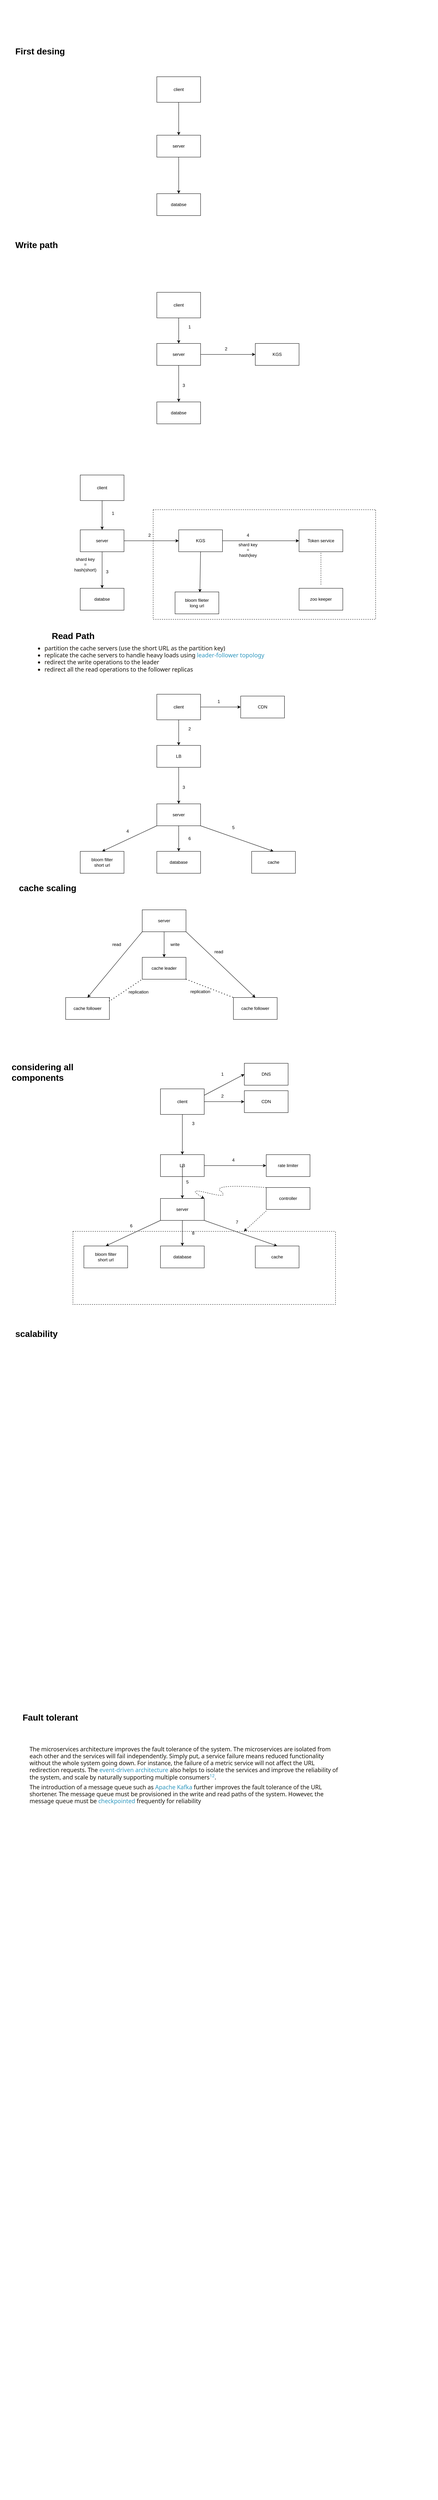 <mxfile version="24.7.17">
  <diagram name="Page-1" id="XG6kTlbUiC65EXP4oLxX">
    <mxGraphModel dx="1811" dy="2962" grid="1" gridSize="10" guides="1" tooltips="1" connect="1" arrows="1" fold="1" page="1" pageScale="1" pageWidth="827" pageHeight="1169" math="0" shadow="0">
      <root>
        <mxCell id="0" />
        <mxCell id="1" parent="0" />
        <mxCell id="hkUYqx7d3SaLa9oezbLV-2" value="" style="endArrow=classic;html=1;rounded=0;exitX=0.5;exitY=0;exitDx=0;exitDy=0;entryX=0.5;entryY=1;entryDx=0;entryDy=0;noEdgeStyle=1;orthogonal=1;" edge="1" parent="1" source="hkUYqx7d3SaLa9oezbLV-6" target="hkUYqx7d3SaLa9oezbLV-3">
          <mxGeometry width="50" height="50" relative="1" as="geometry">
            <mxPoint x="420" y="-1765" as="sourcePoint" />
            <mxPoint x="510" y="-1770" as="targetPoint" />
            <Array as="points">
              <mxPoint x="320" y="-1828" />
              <mxPoint x="320" y="-1760" />
            </Array>
          </mxGeometry>
        </mxCell>
        <mxCell id="hkUYqx7d3SaLa9oezbLV-3" value="server" style="rounded=0;whiteSpace=wrap;html=1;direction=west;" vertex="1" parent="1">
          <mxGeometry x="260" y="-1740" width="120" height="60" as="geometry" />
        </mxCell>
        <mxCell id="hkUYqx7d3SaLa9oezbLV-4" value="databse" style="rounded=0;whiteSpace=wrap;html=1;direction=west;" vertex="1" parent="1">
          <mxGeometry x="260" y="-1580" width="120" height="60" as="geometry" />
        </mxCell>
        <mxCell id="hkUYqx7d3SaLa9oezbLV-5" value="" style="endArrow=classic;html=1;rounded=0;entryX=0.5;entryY=1;entryDx=0;entryDy=0;exitX=0.5;exitY=0;exitDx=0;exitDy=0;noEdgeStyle=1;orthogonal=1;" edge="1" parent="1" source="hkUYqx7d3SaLa9oezbLV-3" target="hkUYqx7d3SaLa9oezbLV-4">
          <mxGeometry width="50" height="50" relative="1" as="geometry">
            <mxPoint x="650" y="-1550" as="sourcePoint" />
            <mxPoint x="700" y="-1600" as="targetPoint" />
            <Array as="points">
              <mxPoint x="320" y="-1668" />
              <mxPoint x="320" y="-1592" />
            </Array>
          </mxGeometry>
        </mxCell>
        <mxCell id="hkUYqx7d3SaLa9oezbLV-6" value="client" style="rounded=0;whiteSpace=wrap;html=1;direction=west;" vertex="1" parent="1">
          <mxGeometry x="260" y="-1900" width="120" height="70" as="geometry" />
        </mxCell>
        <mxCell id="hkUYqx7d3SaLa9oezbLV-8" value="" style="endArrow=classic;html=1;rounded=0;exitX=0.5;exitY=0;exitDx=0;exitDy=0;entryX=0.5;entryY=1;entryDx=0;entryDy=0;noEdgeStyle=1;orthogonal=1;" edge="1" parent="1" source="hkUYqx7d3SaLa9oezbLV-12" target="hkUYqx7d3SaLa9oezbLV-9">
          <mxGeometry width="50" height="50" relative="1" as="geometry">
            <mxPoint x="420" y="-1195" as="sourcePoint" />
            <mxPoint x="510" y="-1200" as="targetPoint" />
            <Array as="points">
              <mxPoint x="320" y="-1258" />
              <mxPoint x="320" y="-1190" />
            </Array>
          </mxGeometry>
        </mxCell>
        <mxCell id="hkUYqx7d3SaLa9oezbLV-9" value="server" style="rounded=0;whiteSpace=wrap;html=1;direction=west;" vertex="1" parent="1">
          <mxGeometry x="260" y="-1170" width="120" height="60" as="geometry" />
        </mxCell>
        <mxCell id="hkUYqx7d3SaLa9oezbLV-10" value="databse" style="rounded=0;whiteSpace=wrap;html=1;direction=west;" vertex="1" parent="1">
          <mxGeometry x="260" y="-1010" width="120" height="60" as="geometry" />
        </mxCell>
        <mxCell id="hkUYqx7d3SaLa9oezbLV-11" value="" style="endArrow=classic;html=1;rounded=0;entryX=0.5;entryY=1;entryDx=0;entryDy=0;exitX=0.5;exitY=0;exitDx=0;exitDy=0;noEdgeStyle=1;orthogonal=1;" edge="1" parent="1" source="hkUYqx7d3SaLa9oezbLV-9" target="hkUYqx7d3SaLa9oezbLV-10">
          <mxGeometry width="50" height="50" relative="1" as="geometry">
            <mxPoint x="650" y="-980" as="sourcePoint" />
            <mxPoint x="700" y="-1030" as="targetPoint" />
            <Array as="points">
              <mxPoint x="320" y="-1098" />
              <mxPoint x="320" y="-1022" />
            </Array>
          </mxGeometry>
        </mxCell>
        <mxCell id="hkUYqx7d3SaLa9oezbLV-12" value="client" style="rounded=0;whiteSpace=wrap;html=1;direction=west;" vertex="1" parent="1">
          <mxGeometry x="260" y="-1310" width="120" height="70" as="geometry" />
        </mxCell>
        <mxCell id="hkUYqx7d3SaLa9oezbLV-13" value="KGS" style="rounded=0;whiteSpace=wrap;html=1;" vertex="1" parent="1">
          <mxGeometry x="530" y="-1170" width="120" height="60" as="geometry" />
        </mxCell>
        <mxCell id="hkUYqx7d3SaLa9oezbLV-14" value="" style="endArrow=classic;html=1;rounded=0;entryX=0;entryY=0.5;entryDx=0;entryDy=0;exitX=0;exitY=0.5;exitDx=0;exitDy=0;" edge="1" parent="1" source="hkUYqx7d3SaLa9oezbLV-9" target="hkUYqx7d3SaLa9oezbLV-13">
          <mxGeometry width="50" height="50" relative="1" as="geometry">
            <mxPoint x="340" y="-1110" as="sourcePoint" />
            <mxPoint x="390" y="-1160" as="targetPoint" />
          </mxGeometry>
        </mxCell>
        <mxCell id="hkUYqx7d3SaLa9oezbLV-15" value="1" style="text;html=1;align=center;verticalAlign=middle;whiteSpace=wrap;rounded=0;" vertex="1" parent="1">
          <mxGeometry x="320" y="-1230" width="60" height="30" as="geometry" />
        </mxCell>
        <mxCell id="hkUYqx7d3SaLa9oezbLV-16" value="2" style="text;html=1;align=center;verticalAlign=middle;whiteSpace=wrap;rounded=0;" vertex="1" parent="1">
          <mxGeometry x="420" y="-1170" width="60" height="30" as="geometry" />
        </mxCell>
        <mxCell id="hkUYqx7d3SaLa9oezbLV-17" value="3" style="text;html=1;align=center;verticalAlign=middle;whiteSpace=wrap;rounded=0;" vertex="1" parent="1">
          <mxGeometry x="304" y="-1070" width="60" height="30" as="geometry" />
        </mxCell>
        <mxCell id="hkUYqx7d3SaLa9oezbLV-33" value="" style="endArrow=classic;html=1;rounded=0;exitX=0.5;exitY=0;exitDx=0;exitDy=0;entryX=0.5;entryY=1;entryDx=0;entryDy=0;noEdgeStyle=1;orthogonal=1;" edge="1" parent="1" source="hkUYqx7d3SaLa9oezbLV-37" target="hkUYqx7d3SaLa9oezbLV-34">
          <mxGeometry width="50" height="50" relative="1" as="geometry">
            <mxPoint x="210" y="-685" as="sourcePoint" />
            <mxPoint x="300" y="-690" as="targetPoint" />
            <Array as="points">
              <mxPoint x="110" y="-748" />
              <mxPoint x="110" y="-680" />
            </Array>
          </mxGeometry>
        </mxCell>
        <mxCell id="hkUYqx7d3SaLa9oezbLV-34" value="server" style="rounded=0;whiteSpace=wrap;html=1;direction=west;" vertex="1" parent="1">
          <mxGeometry x="50" y="-660" width="120" height="60" as="geometry" />
        </mxCell>
        <mxCell id="hkUYqx7d3SaLa9oezbLV-35" value="databse" style="rounded=0;whiteSpace=wrap;html=1;direction=west;" vertex="1" parent="1">
          <mxGeometry x="50" y="-500" width="120" height="60" as="geometry" />
        </mxCell>
        <mxCell id="hkUYqx7d3SaLa9oezbLV-36" value="" style="endArrow=classic;html=1;rounded=0;entryX=0.5;entryY=1;entryDx=0;entryDy=0;exitX=0.5;exitY=0;exitDx=0;exitDy=0;noEdgeStyle=1;orthogonal=1;" edge="1" parent="1" source="hkUYqx7d3SaLa9oezbLV-34" target="hkUYqx7d3SaLa9oezbLV-35">
          <mxGeometry width="50" height="50" relative="1" as="geometry">
            <mxPoint x="440" y="-470" as="sourcePoint" />
            <mxPoint x="490" y="-520" as="targetPoint" />
            <Array as="points">
              <mxPoint x="110" y="-588" />
              <mxPoint x="110" y="-512" />
            </Array>
          </mxGeometry>
        </mxCell>
        <mxCell id="hkUYqx7d3SaLa9oezbLV-37" value="client" style="rounded=0;whiteSpace=wrap;html=1;direction=west;" vertex="1" parent="1">
          <mxGeometry x="50" y="-810" width="120" height="70" as="geometry" />
        </mxCell>
        <mxCell id="hkUYqx7d3SaLa9oezbLV-38" value="KGS" style="rounded=0;whiteSpace=wrap;html=1;" vertex="1" parent="1">
          <mxGeometry x="320" y="-660" width="120" height="60" as="geometry" />
        </mxCell>
        <mxCell id="hkUYqx7d3SaLa9oezbLV-39" value="" style="endArrow=classic;html=1;rounded=0;entryX=0;entryY=0.5;entryDx=0;entryDy=0;exitX=0;exitY=0.5;exitDx=0;exitDy=0;" edge="1" parent="1" source="hkUYqx7d3SaLa9oezbLV-34" target="hkUYqx7d3SaLa9oezbLV-38">
          <mxGeometry width="50" height="50" relative="1" as="geometry">
            <mxPoint x="130" y="-600" as="sourcePoint" />
            <mxPoint x="180" y="-650" as="targetPoint" />
          </mxGeometry>
        </mxCell>
        <mxCell id="hkUYqx7d3SaLa9oezbLV-40" value="1" style="text;html=1;align=center;verticalAlign=middle;whiteSpace=wrap;rounded=0;" vertex="1" parent="1">
          <mxGeometry x="110" y="-720" width="60" height="30" as="geometry" />
        </mxCell>
        <mxCell id="hkUYqx7d3SaLa9oezbLV-41" value="2" style="text;html=1;align=center;verticalAlign=middle;whiteSpace=wrap;rounded=0;" vertex="1" parent="1">
          <mxGeometry x="210" y="-660" width="60" height="30" as="geometry" />
        </mxCell>
        <mxCell id="hkUYqx7d3SaLa9oezbLV-42" value="3" style="text;html=1;align=center;verticalAlign=middle;whiteSpace=wrap;rounded=0;" vertex="1" parent="1">
          <mxGeometry x="94" y="-560" width="60" height="30" as="geometry" />
        </mxCell>
        <mxCell id="hkUYqx7d3SaLa9oezbLV-43" value="Token service" style="rounded=0;whiteSpace=wrap;html=1;" vertex="1" parent="1">
          <mxGeometry x="650" y="-660" width="120" height="60" as="geometry" />
        </mxCell>
        <mxCell id="hkUYqx7d3SaLa9oezbLV-44" value="" style="endArrow=classic;html=1;rounded=0;entryX=0;entryY=0.5;entryDx=0;entryDy=0;exitX=1;exitY=0.5;exitDx=0;exitDy=0;" edge="1" parent="1" source="hkUYqx7d3SaLa9oezbLV-38" target="hkUYqx7d3SaLa9oezbLV-43">
          <mxGeometry width="50" height="50" relative="1" as="geometry">
            <mxPoint x="340" y="-730" as="sourcePoint" />
            <mxPoint x="390" y="-780" as="targetPoint" />
          </mxGeometry>
        </mxCell>
        <mxCell id="hkUYqx7d3SaLa9oezbLV-45" value="4" style="text;html=1;align=center;verticalAlign=middle;whiteSpace=wrap;rounded=0;" vertex="1" parent="1">
          <mxGeometry x="480" y="-660" width="60" height="30" as="geometry" />
        </mxCell>
        <mxCell id="hkUYqx7d3SaLa9oezbLV-46" value="bloom fileter&lt;br&gt;long url" style="rounded=0;whiteSpace=wrap;html=1;" vertex="1" parent="1">
          <mxGeometry x="310" y="-490" width="120" height="60" as="geometry" />
        </mxCell>
        <mxCell id="hkUYqx7d3SaLa9oezbLV-47" value="zoo keeper" style="rounded=0;whiteSpace=wrap;html=1;" vertex="1" parent="1">
          <mxGeometry x="650" y="-500" width="120" height="60" as="geometry" />
        </mxCell>
        <mxCell id="hkUYqx7d3SaLa9oezbLV-48" value="" style="endArrow=none;dashed=1;html=1;rounded=0;entryX=0.5;entryY=1;entryDx=0;entryDy=0;" edge="1" parent="1" target="hkUYqx7d3SaLa9oezbLV-43">
          <mxGeometry width="50" height="50" relative="1" as="geometry">
            <mxPoint x="710" y="-510" as="sourcePoint" />
            <mxPoint x="720" y="-600" as="targetPoint" />
          </mxGeometry>
        </mxCell>
        <mxCell id="hkUYqx7d3SaLa9oezbLV-49" value="shard key = hash(key" style="text;html=1;align=center;verticalAlign=middle;whiteSpace=wrap;rounded=0;" vertex="1" parent="1">
          <mxGeometry x="480" y="-620" width="60" height="30" as="geometry" />
        </mxCell>
        <mxCell id="hkUYqx7d3SaLa9oezbLV-50" value="" style="endArrow=classic;html=1;rounded=0;entryX=0.567;entryY=0.017;entryDx=0;entryDy=0;entryPerimeter=0;exitX=0.5;exitY=1;exitDx=0;exitDy=0;" edge="1" parent="1" source="hkUYqx7d3SaLa9oezbLV-38" target="hkUYqx7d3SaLa9oezbLV-46">
          <mxGeometry width="50" height="50" relative="1" as="geometry">
            <mxPoint x="340" y="-640" as="sourcePoint" />
            <mxPoint x="390" y="-690" as="targetPoint" />
          </mxGeometry>
        </mxCell>
        <mxCell id="hkUYqx7d3SaLa9oezbLV-52" value="shard key = hash(short)" style="text;html=1;align=center;verticalAlign=middle;whiteSpace=wrap;rounded=0;" vertex="1" parent="1">
          <mxGeometry x="34" y="-580" width="60" height="30" as="geometry" />
        </mxCell>
        <mxCell id="hkUYqx7d3SaLa9oezbLV-53" value="" style="swimlane;startSize=0;dashed=1;" vertex="1" parent="1">
          <mxGeometry x="250" y="-715" width="610" height="300" as="geometry" />
        </mxCell>
        <mxCell id="hkUYqx7d3SaLa9oezbLV-56" value="&lt;h1 style=&quot;margin-top: 0px;&quot;&gt;Read Path&lt;/h1&gt;" style="text;html=1;whiteSpace=wrap;overflow=hidden;rounded=0;" vertex="1" parent="1">
          <mxGeometry x="-30" y="-390" width="180" height="120" as="geometry" />
        </mxCell>
        <mxCell id="hkUYqx7d3SaLa9oezbLV-57" value="" style="endArrow=classic;html=1;rounded=0;exitX=0.5;exitY=0;exitDx=0;exitDy=0;entryX=0.5;entryY=1;entryDx=0;entryDy=0;noEdgeStyle=1;orthogonal=1;" edge="1" parent="1" source="hkUYqx7d3SaLa9oezbLV-61" target="hkUYqx7d3SaLa9oezbLV-58">
          <mxGeometry width="50" height="50" relative="1" as="geometry">
            <mxPoint x="420" y="-95" as="sourcePoint" />
            <mxPoint x="510" y="-100" as="targetPoint" />
            <Array as="points">
              <mxPoint x="320" y="-158" />
              <mxPoint x="320" y="-90" />
            </Array>
          </mxGeometry>
        </mxCell>
        <mxCell id="hkUYqx7d3SaLa9oezbLV-58" value="LB" style="rounded=0;whiteSpace=wrap;html=1;direction=west;" vertex="1" parent="1">
          <mxGeometry x="260" y="-70" width="120" height="60" as="geometry" />
        </mxCell>
        <mxCell id="hkUYqx7d3SaLa9oezbLV-59" value="server" style="rounded=0;whiteSpace=wrap;html=1;direction=west;" vertex="1" parent="1">
          <mxGeometry x="260" y="90" width="120" height="60" as="geometry" />
        </mxCell>
        <mxCell id="hkUYqx7d3SaLa9oezbLV-60" value="" style="endArrow=classic;html=1;rounded=0;entryX=0.5;entryY=1;entryDx=0;entryDy=0;exitX=0.5;exitY=0;exitDx=0;exitDy=0;noEdgeStyle=1;orthogonal=1;" edge="1" parent="1" source="hkUYqx7d3SaLa9oezbLV-58" target="hkUYqx7d3SaLa9oezbLV-59">
          <mxGeometry width="50" height="50" relative="1" as="geometry">
            <mxPoint x="650" y="120" as="sourcePoint" />
            <mxPoint x="700" y="70" as="targetPoint" />
            <Array as="points">
              <mxPoint x="320" y="2" />
              <mxPoint x="320" y="78" />
            </Array>
          </mxGeometry>
        </mxCell>
        <mxCell id="hkUYqx7d3SaLa9oezbLV-61" value="client" style="rounded=0;whiteSpace=wrap;html=1;direction=west;" vertex="1" parent="1">
          <mxGeometry x="260" y="-210" width="120" height="70" as="geometry" />
        </mxCell>
        <mxCell id="hkUYqx7d3SaLa9oezbLV-62" value="database" style="rounded=0;whiteSpace=wrap;html=1;" vertex="1" parent="1">
          <mxGeometry x="260" y="220" width="120" height="60" as="geometry" />
        </mxCell>
        <mxCell id="hkUYqx7d3SaLa9oezbLV-63" value="" style="endArrow=classic;html=1;rounded=0;entryX=0.5;entryY=0;entryDx=0;entryDy=0;exitX=0.5;exitY=0;exitDx=0;exitDy=0;" edge="1" parent="1" source="hkUYqx7d3SaLa9oezbLV-59" target="hkUYqx7d3SaLa9oezbLV-62">
          <mxGeometry width="50" height="50" relative="1" as="geometry">
            <mxPoint x="340" y="-10" as="sourcePoint" />
            <mxPoint x="390" y="-60" as="targetPoint" />
          </mxGeometry>
        </mxCell>
        <mxCell id="hkUYqx7d3SaLa9oezbLV-64" value="2" style="text;html=1;align=center;verticalAlign=middle;whiteSpace=wrap;rounded=0;" vertex="1" parent="1">
          <mxGeometry x="320" y="-130" width="60" height="30" as="geometry" />
        </mxCell>
        <mxCell id="hkUYqx7d3SaLa9oezbLV-66" value="3" style="text;html=1;align=center;verticalAlign=middle;whiteSpace=wrap;rounded=0;" vertex="1" parent="1">
          <mxGeometry x="304" y="30" width="60" height="30" as="geometry" />
        </mxCell>
        <mxCell id="hkUYqx7d3SaLa9oezbLV-67" value="CDN" style="rounded=0;whiteSpace=wrap;html=1;" vertex="1" parent="1">
          <mxGeometry x="490" y="-205" width="120" height="60" as="geometry" />
        </mxCell>
        <mxCell id="hkUYqx7d3SaLa9oezbLV-68" value="1" style="text;html=1;align=center;verticalAlign=middle;whiteSpace=wrap;rounded=0;" vertex="1" parent="1">
          <mxGeometry x="400" y="-205" width="60" height="30" as="geometry" />
        </mxCell>
        <mxCell id="hkUYqx7d3SaLa9oezbLV-69" value="" style="endArrow=classic;html=1;rounded=0;entryX=0;entryY=0.5;entryDx=0;entryDy=0;exitX=0;exitY=0.5;exitDx=0;exitDy=0;" edge="1" parent="1" source="hkUYqx7d3SaLa9oezbLV-61" target="hkUYqx7d3SaLa9oezbLV-67">
          <mxGeometry width="50" height="50" relative="1" as="geometry">
            <mxPoint x="340" y="10" as="sourcePoint" />
            <mxPoint x="390" y="-40" as="targetPoint" />
          </mxGeometry>
        </mxCell>
        <mxCell id="hkUYqx7d3SaLa9oezbLV-70" value="cache" style="rounded=0;whiteSpace=wrap;html=1;" vertex="1" parent="1">
          <mxGeometry x="520" y="220" width="120" height="60" as="geometry" />
        </mxCell>
        <mxCell id="hkUYqx7d3SaLa9oezbLV-71" value="bloom filter&lt;br&gt;short url" style="rounded=0;whiteSpace=wrap;html=1;" vertex="1" parent="1">
          <mxGeometry x="50" y="220" width="120" height="60" as="geometry" />
        </mxCell>
        <mxCell id="hkUYqx7d3SaLa9oezbLV-72" value="" style="endArrow=classic;html=1;rounded=0;entryX=0.5;entryY=0;entryDx=0;entryDy=0;exitX=1;exitY=0;exitDx=0;exitDy=0;" edge="1" parent="1" source="hkUYqx7d3SaLa9oezbLV-59" target="hkUYqx7d3SaLa9oezbLV-71">
          <mxGeometry width="50" height="50" relative="1" as="geometry">
            <mxPoint x="340" y="10" as="sourcePoint" />
            <mxPoint x="390" y="-40" as="targetPoint" />
          </mxGeometry>
        </mxCell>
        <mxCell id="hkUYqx7d3SaLa9oezbLV-76" value="" style="endArrow=classic;html=1;rounded=0;entryX=0.5;entryY=0;entryDx=0;entryDy=0;exitX=0;exitY=0;exitDx=0;exitDy=0;" edge="1" parent="1" source="hkUYqx7d3SaLa9oezbLV-59" target="hkUYqx7d3SaLa9oezbLV-70">
          <mxGeometry width="50" height="50" relative="1" as="geometry">
            <mxPoint x="340" y="10" as="sourcePoint" />
            <mxPoint x="390" y="-40" as="targetPoint" />
          </mxGeometry>
        </mxCell>
        <mxCell id="hkUYqx7d3SaLa9oezbLV-77" value="4" style="text;html=1;align=center;verticalAlign=middle;whiteSpace=wrap;rounded=0;" vertex="1" parent="1">
          <mxGeometry x="150" y="150" width="60" height="30" as="geometry" />
        </mxCell>
        <mxCell id="hkUYqx7d3SaLa9oezbLV-78" value="5" style="text;html=1;align=center;verticalAlign=middle;whiteSpace=wrap;rounded=0;" vertex="1" parent="1">
          <mxGeometry x="440" y="140" width="60" height="30" as="geometry" />
        </mxCell>
        <mxCell id="hkUYqx7d3SaLa9oezbLV-79" value="6" style="text;html=1;align=center;verticalAlign=middle;whiteSpace=wrap;rounded=0;" vertex="1" parent="1">
          <mxGeometry x="320" y="170" width="60" height="30" as="geometry" />
        </mxCell>
        <mxCell id="hkUYqx7d3SaLa9oezbLV-84" value="&lt;h1 style=&quot;margin-top: 0px;&quot;&gt;&lt;ul style=&quot;margin: 0.5rem 0px; padding-left: 2.5rem; color: rgb(22, 18, 9); font-family: system-ui, -apple-system, &amp;quot;Segoe UI&amp;quot;, Roboto, Emoji, Helvetica, Arial, sans-serif; font-size: 16px; font-weight: 400; background-color: rgb(255, 255, 255);&quot;&gt;&lt;li&gt;partition the cache servers (use the short URL as the partition key)&lt;/li&gt;&lt;li&gt;replicate the cache servers to handle heavy loads using&amp;nbsp;&lt;a style=&quot;background-color: transparent; text-decoration-line: none; color: rgb(45, 150, 189); overflow-wrap: break-word;&quot; rel=&quot;noopener noreffer&quot; target=&quot;_blank&quot; href=&quot;https://redis.io/docs/management/replication/&quot;&gt;leader-follower topology&lt;/a&gt;&lt;/li&gt;&lt;li&gt;redirect the write operations to the leader&lt;/li&gt;&lt;li&gt;redirect all the read operations to the follower replicas&lt;/li&gt;&lt;/ul&gt;&lt;/h1&gt;" style="text;html=1;whiteSpace=wrap;overflow=hidden;rounded=0;" vertex="1" parent="1">
          <mxGeometry x="-90" y="-360" width="730" height="120" as="geometry" />
        </mxCell>
        <mxCell id="hkUYqx7d3SaLa9oezbLV-87" value="&lt;h1 style=&quot;margin-top: 0px;&quot;&gt;cache scaling&lt;/h1&gt;" style="text;html=1;whiteSpace=wrap;overflow=hidden;rounded=0;" vertex="1" parent="1">
          <mxGeometry x="-120" y="300" width="180" height="120" as="geometry" />
        </mxCell>
        <mxCell id="hkUYqx7d3SaLa9oezbLV-88" value="server" style="rounded=0;whiteSpace=wrap;html=1;direction=west;" vertex="1" parent="1">
          <mxGeometry x="220" y="380" width="120" height="60" as="geometry" />
        </mxCell>
        <mxCell id="hkUYqx7d3SaLa9oezbLV-89" value="cache leader" style="rounded=0;whiteSpace=wrap;html=1;" vertex="1" parent="1">
          <mxGeometry x="220" y="510" width="120" height="60" as="geometry" />
        </mxCell>
        <mxCell id="hkUYqx7d3SaLa9oezbLV-90" value="" style="endArrow=classic;html=1;rounded=0;entryX=0.5;entryY=0;entryDx=0;entryDy=0;exitX=0.5;exitY=0;exitDx=0;exitDy=0;" edge="1" parent="1" source="hkUYqx7d3SaLa9oezbLV-88" target="hkUYqx7d3SaLa9oezbLV-89">
          <mxGeometry width="50" height="50" relative="1" as="geometry">
            <mxPoint x="300" y="280" as="sourcePoint" />
            <mxPoint x="350" y="230" as="targetPoint" />
          </mxGeometry>
        </mxCell>
        <mxCell id="hkUYqx7d3SaLa9oezbLV-91" value="cache follower" style="rounded=0;whiteSpace=wrap;html=1;" vertex="1" parent="1">
          <mxGeometry x="470" y="620" width="120" height="60" as="geometry" />
        </mxCell>
        <mxCell id="hkUYqx7d3SaLa9oezbLV-92" value="cache follower" style="rounded=0;whiteSpace=wrap;html=1;" vertex="1" parent="1">
          <mxGeometry x="10" y="620" width="120" height="60" as="geometry" />
        </mxCell>
        <mxCell id="hkUYqx7d3SaLa9oezbLV-93" value="" style="endArrow=classic;html=1;rounded=0;entryX=0.5;entryY=0;entryDx=0;entryDy=0;exitX=1;exitY=0;exitDx=0;exitDy=0;" edge="1" parent="1" source="hkUYqx7d3SaLa9oezbLV-88" target="hkUYqx7d3SaLa9oezbLV-92">
          <mxGeometry width="50" height="50" relative="1" as="geometry">
            <mxPoint x="300" y="300" as="sourcePoint" />
            <mxPoint x="350" y="250" as="targetPoint" />
          </mxGeometry>
        </mxCell>
        <mxCell id="hkUYqx7d3SaLa9oezbLV-94" value="" style="endArrow=classic;html=1;rounded=0;entryX=0.5;entryY=0;entryDx=0;entryDy=0;exitX=0;exitY=0;exitDx=0;exitDy=0;" edge="1" parent="1" source="hkUYqx7d3SaLa9oezbLV-88" target="hkUYqx7d3SaLa9oezbLV-91">
          <mxGeometry width="50" height="50" relative="1" as="geometry">
            <mxPoint x="300" y="300" as="sourcePoint" />
            <mxPoint x="350" y="250" as="targetPoint" />
          </mxGeometry>
        </mxCell>
        <mxCell id="hkUYqx7d3SaLa9oezbLV-95" value="read" style="text;html=1;align=center;verticalAlign=middle;whiteSpace=wrap;rounded=0;" vertex="1" parent="1">
          <mxGeometry x="120" y="460" width="60" height="30" as="geometry" />
        </mxCell>
        <mxCell id="hkUYqx7d3SaLa9oezbLV-96" value="read" style="text;html=1;align=center;verticalAlign=middle;whiteSpace=wrap;rounded=0;" vertex="1" parent="1">
          <mxGeometry x="400" y="480" width="60" height="30" as="geometry" />
        </mxCell>
        <mxCell id="hkUYqx7d3SaLa9oezbLV-97" value="write" style="text;html=1;align=center;verticalAlign=middle;whiteSpace=wrap;rounded=0;" vertex="1" parent="1">
          <mxGeometry x="280" y="460" width="60" height="30" as="geometry" />
        </mxCell>
        <mxCell id="hkUYqx7d3SaLa9oezbLV-98" value="" style="endArrow=none;dashed=1;html=1;dashPattern=1 3;strokeWidth=2;rounded=0;entryX=0;entryY=1;entryDx=0;entryDy=0;exitX=1;exitY=0;exitDx=0;exitDy=0;" edge="1" parent="1" source="hkUYqx7d3SaLa9oezbLV-92" target="hkUYqx7d3SaLa9oezbLV-89">
          <mxGeometry width="50" height="50" relative="1" as="geometry">
            <mxPoint x="340" y="390" as="sourcePoint" />
            <mxPoint x="390" y="340" as="targetPoint" />
            <Array as="points">
              <mxPoint x="130" y="630" />
            </Array>
          </mxGeometry>
        </mxCell>
        <mxCell id="hkUYqx7d3SaLa9oezbLV-99" value="" style="endArrow=none;dashed=1;html=1;dashPattern=1 3;strokeWidth=2;rounded=0;entryX=0;entryY=0;entryDx=0;entryDy=0;exitX=1;exitY=1;exitDx=0;exitDy=0;" edge="1" parent="1" source="hkUYqx7d3SaLa9oezbLV-89" target="hkUYqx7d3SaLa9oezbLV-91">
          <mxGeometry width="50" height="50" relative="1" as="geometry">
            <mxPoint x="360" y="630" as="sourcePoint" />
            <mxPoint x="410" y="580" as="targetPoint" />
          </mxGeometry>
        </mxCell>
        <mxCell id="hkUYqx7d3SaLa9oezbLV-100" value="replication" style="text;html=1;align=center;verticalAlign=middle;whiteSpace=wrap;rounded=0;" vertex="1" parent="1">
          <mxGeometry x="180" y="590" width="60" height="30" as="geometry" />
        </mxCell>
        <mxCell id="hkUYqx7d3SaLa9oezbLV-101" value="replication" style="text;whiteSpace=wrap;html=1;" vertex="1" parent="1">
          <mxGeometry x="350" y="590" width="90" height="40" as="geometry" />
        </mxCell>
        <mxCell id="hkUYqx7d3SaLa9oezbLV-102" value="&lt;h1 style=&quot;margin-top: 0px;&quot;&gt;considering all components&lt;/h1&gt;" style="text;html=1;whiteSpace=wrap;overflow=hidden;rounded=0;" vertex="1" parent="1">
          <mxGeometry x="-140" y="790" width="180" height="120" as="geometry" />
        </mxCell>
        <mxCell id="hkUYqx7d3SaLa9oezbLV-123" value="" style="endArrow=classic;html=1;rounded=0;exitX=0.5;exitY=0;exitDx=0;exitDy=0;entryX=0.5;entryY=1;entryDx=0;entryDy=0;noEdgeStyle=1;orthogonal=1;" edge="1" parent="1" source="hkUYqx7d3SaLa9oezbLV-127" target="hkUYqx7d3SaLa9oezbLV-124">
          <mxGeometry width="50" height="50" relative="1" as="geometry">
            <mxPoint x="430" y="985" as="sourcePoint" />
            <mxPoint x="520" y="980" as="targetPoint" />
            <Array as="points">
              <mxPoint x="330" y="922" />
              <mxPoint x="330" y="990" />
            </Array>
          </mxGeometry>
        </mxCell>
        <mxCell id="hkUYqx7d3SaLa9oezbLV-124" value="LB" style="rounded=0;whiteSpace=wrap;html=1;direction=west;" vertex="1" parent="1">
          <mxGeometry x="270" y="1050" width="120" height="60" as="geometry" />
        </mxCell>
        <mxCell id="hkUYqx7d3SaLa9oezbLV-125" value="server" style="rounded=0;whiteSpace=wrap;html=1;direction=west;" vertex="1" parent="1">
          <mxGeometry x="270" y="1170" width="120" height="60" as="geometry" />
        </mxCell>
        <mxCell id="hkUYqx7d3SaLa9oezbLV-126" value="" style="endArrow=classic;html=1;rounded=0;entryX=0.5;entryY=1;entryDx=0;entryDy=0;exitX=0.5;exitY=0;exitDx=0;exitDy=0;noEdgeStyle=1;orthogonal=1;" edge="1" parent="1" source="hkUYqx7d3SaLa9oezbLV-124" target="hkUYqx7d3SaLa9oezbLV-125">
          <mxGeometry width="50" height="50" relative="1" as="geometry">
            <mxPoint x="660" y="1200" as="sourcePoint" />
            <mxPoint x="710" y="1150" as="targetPoint" />
            <Array as="points">
              <mxPoint x="330" y="1082" />
              <mxPoint x="330" y="1158" />
            </Array>
          </mxGeometry>
        </mxCell>
        <mxCell id="hkUYqx7d3SaLa9oezbLV-127" value="client" style="rounded=0;whiteSpace=wrap;html=1;direction=west;" vertex="1" parent="1">
          <mxGeometry x="270" y="870" width="120" height="70" as="geometry" />
        </mxCell>
        <mxCell id="hkUYqx7d3SaLa9oezbLV-128" value="database" style="rounded=0;whiteSpace=wrap;html=1;" vertex="1" parent="1">
          <mxGeometry x="270" y="1300" width="120" height="60" as="geometry" />
        </mxCell>
        <mxCell id="hkUYqx7d3SaLa9oezbLV-129" value="" style="endArrow=classic;html=1;rounded=0;entryX=0.5;entryY=0;entryDx=0;entryDy=0;exitX=0.5;exitY=0;exitDx=0;exitDy=0;" edge="1" parent="1" source="hkUYqx7d3SaLa9oezbLV-125" target="hkUYqx7d3SaLa9oezbLV-128">
          <mxGeometry width="50" height="50" relative="1" as="geometry">
            <mxPoint x="350" y="1070" as="sourcePoint" />
            <mxPoint x="400" y="1020" as="targetPoint" />
          </mxGeometry>
        </mxCell>
        <mxCell id="hkUYqx7d3SaLa9oezbLV-130" value="3" style="text;html=1;align=center;verticalAlign=middle;whiteSpace=wrap;rounded=0;" vertex="1" parent="1">
          <mxGeometry x="330" y="950" width="60" height="30" as="geometry" />
        </mxCell>
        <mxCell id="hkUYqx7d3SaLa9oezbLV-131" value="5" style="text;html=1;align=center;verticalAlign=middle;whiteSpace=wrap;rounded=0;" vertex="1" parent="1">
          <mxGeometry x="314" y="1110" width="60" height="30" as="geometry" />
        </mxCell>
        <mxCell id="hkUYqx7d3SaLa9oezbLV-132" value="CDN" style="rounded=0;whiteSpace=wrap;html=1;" vertex="1" parent="1">
          <mxGeometry x="500" y="875" width="120" height="60" as="geometry" />
        </mxCell>
        <mxCell id="hkUYqx7d3SaLa9oezbLV-133" value="2" style="text;html=1;align=center;verticalAlign=middle;whiteSpace=wrap;rounded=0;" vertex="1" parent="1">
          <mxGeometry x="410" y="875" width="60" height="30" as="geometry" />
        </mxCell>
        <mxCell id="hkUYqx7d3SaLa9oezbLV-134" value="" style="endArrow=classic;html=1;rounded=0;entryX=0;entryY=0.5;entryDx=0;entryDy=0;exitX=0;exitY=0.5;exitDx=0;exitDy=0;" edge="1" parent="1" source="hkUYqx7d3SaLa9oezbLV-127" target="hkUYqx7d3SaLa9oezbLV-132">
          <mxGeometry width="50" height="50" relative="1" as="geometry">
            <mxPoint x="350" y="1090" as="sourcePoint" />
            <mxPoint x="400" y="1040" as="targetPoint" />
          </mxGeometry>
        </mxCell>
        <mxCell id="hkUYqx7d3SaLa9oezbLV-135" value="cache" style="rounded=0;whiteSpace=wrap;html=1;" vertex="1" parent="1">
          <mxGeometry x="530" y="1300" width="120" height="60" as="geometry" />
        </mxCell>
        <mxCell id="hkUYqx7d3SaLa9oezbLV-136" value="bloom filter&lt;br&gt;short url" style="rounded=0;whiteSpace=wrap;html=1;" vertex="1" parent="1">
          <mxGeometry x="60" y="1300" width="120" height="60" as="geometry" />
        </mxCell>
        <mxCell id="hkUYqx7d3SaLa9oezbLV-137" value="" style="endArrow=classic;html=1;rounded=0;entryX=0.5;entryY=0;entryDx=0;entryDy=0;exitX=1;exitY=0;exitDx=0;exitDy=0;" edge="1" parent="1" source="hkUYqx7d3SaLa9oezbLV-125" target="hkUYqx7d3SaLa9oezbLV-136">
          <mxGeometry width="50" height="50" relative="1" as="geometry">
            <mxPoint x="350" y="1090" as="sourcePoint" />
            <mxPoint x="400" y="1040" as="targetPoint" />
          </mxGeometry>
        </mxCell>
        <mxCell id="hkUYqx7d3SaLa9oezbLV-138" value="" style="endArrow=classic;html=1;rounded=0;entryX=0.5;entryY=0;entryDx=0;entryDy=0;exitX=0;exitY=0;exitDx=0;exitDy=0;" edge="1" parent="1" source="hkUYqx7d3SaLa9oezbLV-125" target="hkUYqx7d3SaLa9oezbLV-135">
          <mxGeometry width="50" height="50" relative="1" as="geometry">
            <mxPoint x="350" y="1090" as="sourcePoint" />
            <mxPoint x="400" y="1040" as="targetPoint" />
          </mxGeometry>
        </mxCell>
        <mxCell id="hkUYqx7d3SaLa9oezbLV-139" value="6" style="text;html=1;align=center;verticalAlign=middle;whiteSpace=wrap;rounded=0;" vertex="1" parent="1">
          <mxGeometry x="160" y="1230" width="60" height="30" as="geometry" />
        </mxCell>
        <mxCell id="hkUYqx7d3SaLa9oezbLV-140" value="7" style="text;html=1;align=center;verticalAlign=middle;whiteSpace=wrap;rounded=0;" vertex="1" parent="1">
          <mxGeometry x="450" y="1220" width="60" height="30" as="geometry" />
        </mxCell>
        <mxCell id="hkUYqx7d3SaLa9oezbLV-141" value="8" style="text;html=1;align=center;verticalAlign=middle;whiteSpace=wrap;rounded=0;" vertex="1" parent="1">
          <mxGeometry x="330" y="1250" width="60" height="30" as="geometry" />
        </mxCell>
        <mxCell id="hkUYqx7d3SaLa9oezbLV-142" value="DNS" style="rounded=0;whiteSpace=wrap;html=1;" vertex="1" parent="1">
          <mxGeometry x="500" y="800" width="120" height="60" as="geometry" />
        </mxCell>
        <mxCell id="hkUYqx7d3SaLa9oezbLV-143" value="" style="endArrow=classic;html=1;rounded=0;entryX=0;entryY=0.5;entryDx=0;entryDy=0;exitX=0;exitY=0.75;exitDx=0;exitDy=0;" edge="1" parent="1" source="hkUYqx7d3SaLa9oezbLV-127" target="hkUYqx7d3SaLa9oezbLV-142">
          <mxGeometry width="50" height="50" relative="1" as="geometry">
            <mxPoint x="340" y="970" as="sourcePoint" />
            <mxPoint x="390" y="920" as="targetPoint" />
          </mxGeometry>
        </mxCell>
        <mxCell id="hkUYqx7d3SaLa9oezbLV-144" value="1" style="text;html=1;align=center;verticalAlign=middle;whiteSpace=wrap;rounded=0;" vertex="1" parent="1">
          <mxGeometry x="410" y="815" width="60" height="30" as="geometry" />
        </mxCell>
        <mxCell id="hkUYqx7d3SaLa9oezbLV-145" value="rate limiter" style="rounded=0;whiteSpace=wrap;html=1;" vertex="1" parent="1">
          <mxGeometry x="560" y="1050" width="120" height="60" as="geometry" />
        </mxCell>
        <mxCell id="hkUYqx7d3SaLa9oezbLV-146" value="" style="endArrow=classic;html=1;rounded=0;entryX=0;entryY=0.5;entryDx=0;entryDy=0;exitX=0;exitY=0.5;exitDx=0;exitDy=0;" edge="1" parent="1" source="hkUYqx7d3SaLa9oezbLV-124" target="hkUYqx7d3SaLa9oezbLV-145">
          <mxGeometry width="50" height="50" relative="1" as="geometry">
            <mxPoint x="340" y="1190" as="sourcePoint" />
            <mxPoint x="390" y="1140" as="targetPoint" />
          </mxGeometry>
        </mxCell>
        <mxCell id="hkUYqx7d3SaLa9oezbLV-148" value="4" style="text;html=1;align=center;verticalAlign=middle;whiteSpace=wrap;rounded=0;" vertex="1" parent="1">
          <mxGeometry x="440" y="1050" width="60" height="30" as="geometry" />
        </mxCell>
        <mxCell id="hkUYqx7d3SaLa9oezbLV-149" value="controller" style="rounded=0;whiteSpace=wrap;html=1;" vertex="1" parent="1">
          <mxGeometry x="560" y="1140" width="120" height="60" as="geometry" />
        </mxCell>
        <mxCell id="hkUYqx7d3SaLa9oezbLV-150" value="" style="curved=1;endArrow=classic;html=1;rounded=0;entryX=0;entryY=1;entryDx=0;entryDy=0;exitX=0;exitY=0;exitDx=0;exitDy=0;dashed=1;" edge="1" parent="1" source="hkUYqx7d3SaLa9oezbLV-149" target="hkUYqx7d3SaLa9oezbLV-125">
          <mxGeometry width="50" height="50" relative="1" as="geometry">
            <mxPoint x="340" y="1190" as="sourcePoint" />
            <mxPoint x="390" y="1140" as="targetPoint" />
            <Array as="points">
              <mxPoint x="410" y="1130" />
              <mxPoint x="460" y="1170" />
              <mxPoint x="340" y="1140" />
            </Array>
          </mxGeometry>
        </mxCell>
        <mxCell id="hkUYqx7d3SaLa9oezbLV-153" value="" style="endArrow=classic;html=1;rounded=0;dashed=1;" edge="1" parent="1" target="hkUYqx7d3SaLa9oezbLV-154">
          <mxGeometry width="50" height="50" relative="1" as="geometry">
            <mxPoint x="560" y="1204" as="sourcePoint" />
            <mxPoint x="550" y="1260" as="targetPoint" />
          </mxGeometry>
        </mxCell>
        <mxCell id="hkUYqx7d3SaLa9oezbLV-154" value="" style="swimlane;startSize=0;dashed=1;" vertex="1" parent="1">
          <mxGeometry x="30" y="1260" width="720" height="200" as="geometry" />
        </mxCell>
        <mxCell id="hkUYqx7d3SaLa9oezbLV-155" value="&lt;h1 style=&quot;margin-top: 0px;&quot;&gt;&lt;br&gt;&lt;/h1&gt;" style="text;html=1;whiteSpace=wrap;overflow=hidden;rounded=0;" vertex="1" parent="1">
          <mxGeometry x="-140" y="-2110" width="180" height="120" as="geometry" />
        </mxCell>
        <mxCell id="hkUYqx7d3SaLa9oezbLV-156" value="&lt;h1 style=&quot;margin-top: 0px;&quot;&gt;Write path&lt;/h1&gt;" style="text;html=1;whiteSpace=wrap;overflow=hidden;rounded=0;" vertex="1" parent="1">
          <mxGeometry x="-130" y="-1460" width="180" height="120" as="geometry" />
        </mxCell>
        <mxCell id="hkUYqx7d3SaLa9oezbLV-157" value="&lt;h1 style=&quot;margin-top: 0px;&quot;&gt;First desing&lt;/h1&gt;" style="text;html=1;whiteSpace=wrap;overflow=hidden;rounded=0;" vertex="1" parent="1">
          <mxGeometry x="-130" y="-1990" width="180" height="120" as="geometry" />
        </mxCell>
        <mxCell id="hkUYqx7d3SaLa9oezbLV-158" value="" style="shape=image;verticalLabelPosition=bottom;labelBackgroundColor=default;verticalAlign=top;aspect=fixed;imageAspect=0;image=https://systemdesign.one/url-shortening-system-design/distributed-lock.webp;" vertex="1" parent="1">
          <mxGeometry x="-170" y="4030" width="1200" height="701" as="geometry" />
        </mxCell>
        <mxCell id="hkUYqx7d3SaLa9oezbLV-159" value="&lt;h1 style=&quot;margin-top: 0px;&quot;&gt;scalability&lt;/h1&gt;" style="text;html=1;whiteSpace=wrap;overflow=hidden;rounded=0;" vertex="1" parent="1">
          <mxGeometry x="-130" y="1520" width="180" height="120" as="geometry" />
        </mxCell>
        <mxCell id="hkUYqx7d3SaLa9oezbLV-160" value="" style="shape=image;verticalLabelPosition=bottom;labelBackgroundColor=default;verticalAlign=top;aspect=fixed;imageAspect=0;image=https://systemdesign.one/url-shortening-system-design/segregated-read-write-paths.webp;" vertex="1" parent="1">
          <mxGeometry x="-51" y="1598" width="661" height="478.83" as="geometry" />
        </mxCell>
        <mxCell id="hkUYqx7d3SaLa9oezbLV-161" value="&lt;h1 style=&quot;margin-top: 0px;&quot;&gt;Fault tolerant&lt;/h1&gt;" style="text;html=1;whiteSpace=wrap;overflow=hidden;rounded=0;" vertex="1" parent="1">
          <mxGeometry x="-110" y="2570" width="180" height="120" as="geometry" />
        </mxCell>
        <UserObject label="&lt;meta charset=&quot;utf-8&quot;&gt;&lt;p style=&quot;margin: 0.5rem 0px; color: rgb(22, 18, 9); font-family: system-ui, -apple-system, &amp;quot;Segoe UI&amp;quot;, Roboto, Emoji, Helvetica, Arial, sans-serif; font-size: 16px; font-style: normal; font-variant-ligatures: normal; font-variant-caps: normal; font-weight: 400; letter-spacing: normal; orphans: 2; text-align: start; text-indent: 0px; text-transform: none; widows: 2; word-spacing: 0px; -webkit-text-stroke-width: 0px; white-space: normal; background-color: rgb(255, 255, 255); text-decoration-thickness: initial; text-decoration-style: initial; text-decoration-color: initial;&quot;&gt;The microservices architecture improves the fault tolerance of the system. The microservices are isolated from each other and the services will fail independently. Simply put, a service failure means reduced functionality without the whole system going down. For instance, the failure of a metric service will not affect the URL redirection requests. The&lt;span&gt;&amp;nbsp;&lt;/span&gt;&lt;a style=&quot;background-color: transparent; text-decoration: none; color: rgb(45, 150, 189); overflow-wrap: break-word;&quot; rel=&quot;noopener noreffer&quot; target=&quot;_blank&quot; href=&quot;https://en.wikipedia.org/wiki/Event-driven_architecture&quot;&gt;event-driven architecture&lt;/a&gt;&lt;span&gt;&amp;nbsp;&lt;/span&gt;also helps to isolate the services and improve the reliability of the system, and scale by naturally supporting multiple consumers&lt;sup style=&quot;font-size: 12px; line-height: 0; position: relative; vertical-align: baseline; top: -0.5em; scroll-margin-top: calc(var(--header-height) + .5rem);&quot; id=&quot;fnref:12&quot;&gt;&lt;a style=&quot;background-color: transparent; text-decoration: none; color: rgb(45, 150, 189); overflow-wrap: break-word;&quot; role=&quot;doc-noteref&quot; class=&quot;footnote-ref&quot; href=&quot;https://systemdesign.one/url-shortening-system-design/#fn:12&quot;&gt;12&lt;/a&gt;&lt;/sup&gt;.&lt;/p&gt;&lt;p style=&quot;margin: 0.5rem 0px; color: rgb(22, 18, 9); font-family: system-ui, -apple-system, &amp;quot;Segoe UI&amp;quot;, Roboto, Emoji, Helvetica, Arial, sans-serif; font-size: 16px; font-style: normal; font-variant-ligatures: normal; font-variant-caps: normal; font-weight: 400; letter-spacing: normal; orphans: 2; text-align: start; text-indent: 0px; text-transform: none; widows: 2; word-spacing: 0px; -webkit-text-stroke-width: 0px; white-space: normal; background-color: rgb(255, 255, 255); text-decoration-thickness: initial; text-decoration-style: initial; text-decoration-color: initial;&quot;&gt;The introduction of a message queue such as&lt;span&gt;&amp;nbsp;&lt;/span&gt;&lt;a style=&quot;background-color: transparent; text-decoration: none; color: rgb(45, 150, 189); overflow-wrap: break-word;&quot; rel=&quot;noopener noreffer&quot; target=&quot;_blank&quot; href=&quot;https://kafka.apache.org/&quot;&gt;Apache Kafka&lt;/a&gt;&lt;span&gt;&amp;nbsp;&lt;/span&gt;further improves the fault tolerance of the URL shortener. The message queue must be provisioned in the write and read paths of the system. However, the message queue must be&lt;span&gt;&amp;nbsp;&lt;/span&gt;&lt;a style=&quot;background-color: transparent; text-decoration: none; color: rgb(45, 150, 189); overflow-wrap: break-word;&quot; rel=&quot;noopener noreffer&quot; target=&quot;_blank&quot; href=&quot;https://en.wikipedia.org/wiki/Application_checkpointing&quot;&gt;checkpointed&lt;/a&gt;&lt;span&gt;&amp;nbsp;&lt;/span&gt;frequently for reliability&lt;/p&gt;" link="&lt;meta charset=&quot;utf-8&quot;&gt;&lt;p style=&quot;margin: 0.5rem 0px; color: rgb(22, 18, 9); font-family: system-ui, -apple-system, &amp;quot;Segoe UI&amp;quot;, Roboto, Emoji, Helvetica, Arial, sans-serif; font-size: 16px; font-style: normal; font-variant-ligatures: normal; font-variant-caps: normal; font-weight: 400; letter-spacing: normal; orphans: 2; text-align: start; text-indent: 0px; text-transform: none; widows: 2; word-spacing: 0px; -webkit-text-stroke-width: 0px; white-space: normal; background-color: rgb(255, 255, 255); text-decoration-thickness: initial; text-decoration-style: initial; text-decoration-color: initial;&quot;&gt;The microservices architecture improves the fault tolerance of the system. The microservices are isolated from each other and the services will fail independently. Simply put, a service failure means reduced functionality without the whole system going down. For instance, the failure of a metric service will not affect the URL redirection requests. The&lt;span&gt;&amp;nbsp;&lt;/span&gt;&lt;a style=&quot;background-color: transparent; text-decoration: none; color: rgb(45, 150, 189); overflow-wrap: break-word;&quot; rel=&quot;noopener noreffer&quot; target=&quot;_blank&quot; href=&quot;https://en.wikipedia.org/wiki/Event-driven_architecture&quot;&gt;event-driven architecture&lt;/a&gt;&lt;span&gt;&amp;nbsp;&lt;/span&gt;also helps to isolate the services and improve the reliability of the system, and scale by naturally supporting multiple consumers&lt;sup style=&quot;font-size: 12px; line-height: 0; position: relative; vertical-align: baseline; top: -0.5em; scroll-margin-top: calc(var(--header-height) + .5rem);&quot; id=&quot;fnref:12&quot;&gt;&lt;a style=&quot;background-color: transparent; text-decoration: none; color: rgb(45, 150, 189); overflow-wrap: break-word;&quot; role=&quot;doc-noteref&quot; class=&quot;footnote-ref&quot; href=&quot;https://systemdesign.one/url-shortening-system-design/#fn:12&quot;&gt;12&lt;/a&gt;&lt;/sup&gt;.&lt;/p&gt;&lt;p style=&quot;margin: 0.5rem 0px; color: rgb(22, 18, 9); font-family: system-ui, -apple-system, &amp;quot;Segoe UI&amp;quot;, Roboto, Emoji, Helvetica, Arial, sans-serif; font-size: 16px; font-style: normal; font-variant-ligatures: normal; font-variant-caps: normal; font-weight: 400; letter-spacing: normal; orphans: 2; text-align: start; text-indent: 0px; text-transform: none; widows: 2; word-spacing: 0px; -webkit-text-stroke-width: 0px; white-space: normal; background-color: rgb(255, 255, 255); text-decoration-thickness: initial; text-decoration-style: initial; text-decoration-color: initial;&quot;&gt;The introduction of a message queue such as&lt;span&gt;&amp;nbsp;&lt;/span&gt;&lt;a style=&quot;background-color: transparent; text-decoration: none; color: rgb(45, 150, 189); overflow-wrap: break-word;&quot; rel=&quot;noopener noreffer&quot; target=&quot;_blank&quot; href=&quot;https://kafka.apache.org/&quot;&gt;Apache Kafka&lt;/a&gt;&lt;span&gt;&amp;nbsp;&lt;/span&gt;further improves the fault tolerance of the URL shortener. The message queue must be provisioned in the write and read paths of the system. However, the message queue must be&lt;span&gt;&amp;nbsp;&lt;/span&gt;&lt;a style=&quot;background-color: transparent; text-decoration: none; color: rgb(45, 150, 189); overflow-wrap: break-word;&quot; rel=&quot;noopener noreffer&quot; target=&quot;_blank&quot; href=&quot;https://en.wikipedia.org/wiki/Application_checkpointing&quot;&gt;checkpointed&lt;/a&gt;&lt;span&gt;&amp;nbsp;&lt;/span&gt;frequently for reliability&lt;/p&gt;" id="hkUYqx7d3SaLa9oezbLV-163">
          <mxCell style="text;html=1;align=center;verticalAlign=middle;whiteSpace=wrap;rounded=0;" vertex="1" parent="1">
            <mxGeometry x="-90" y="2615" width="860" height="265" as="geometry" />
          </mxCell>
        </UserObject>
        <mxCell id="hkUYqx7d3SaLa9oezbLV-164" value="" style="shape=image;verticalLabelPosition=bottom;labelBackgroundColor=default;verticalAlign=top;aspect=fixed;imageAspect=0;image=https://systemdesign.one/url-shortening-system-design/url-shortener-message-queue.webp;" vertex="1" parent="1">
          <mxGeometry x="40" y="2860" width="560" height="413" as="geometry" />
        </mxCell>
      </root>
    </mxGraphModel>
  </diagram>
</mxfile>
